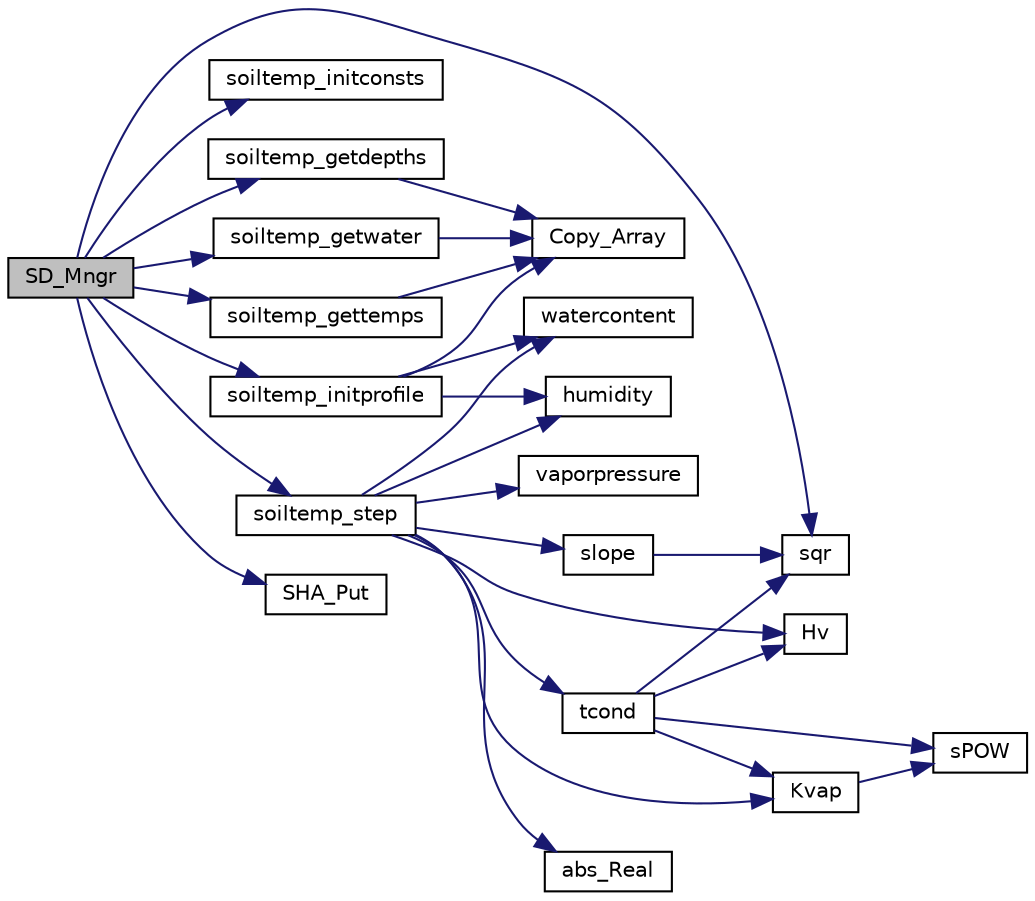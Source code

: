 digraph "SD_Mngr"
{
  edge [fontname="Helvetica",fontsize="10",labelfontname="Helvetica",labelfontsize="10"];
  node [fontname="Helvetica",fontsize="10",shape=record];
  rankdir="LR";
  Node1 [label="SD_Mngr",height=0.2,width=0.4,color="black", fillcolor="grey75", style="filled", fontcolor="black"];
  Node1 -> Node2 [color="midnightblue",fontsize="10",style="solid",fontname="Helvetica"];
  Node2 [label="sqr",height=0.2,width=0.4,color="black", fillcolor="white", style="filled",URL="$fof__soi_8c.html#a1a35cac9977f5ee55e3378655cb905d4"];
  Node1 -> Node3 [color="midnightblue",fontsize="10",style="solid",fontname="Helvetica"];
  Node3 [label="soiltemp_initconsts",height=0.2,width=0.4,color="black", fillcolor="white", style="filled",URL="$fof__soi_8c.html#a33528a3e11d0dfc2df85c3cf5c3d29cd"];
  Node1 -> Node4 [color="midnightblue",fontsize="10",style="solid",fontname="Helvetica"];
  Node4 [label="soiltemp_getdepths",height=0.2,width=0.4,color="black", fillcolor="white", style="filled",URL="$fof__soi_8c.html#a5c100e289d7a1e950ad784b249014ffd"];
  Node4 -> Node5 [color="midnightblue",fontsize="10",style="solid",fontname="Helvetica"];
  Node5 [label="Copy_Array",height=0.2,width=0.4,color="black", fillcolor="white", style="filled",URL="$fof__soi_8c.html#a25e86bb7dc96254b4039dc805fa55af6"];
  Node1 -> Node6 [color="midnightblue",fontsize="10",style="solid",fontname="Helvetica"];
  Node6 [label="soiltemp_initprofile",height=0.2,width=0.4,color="black", fillcolor="white", style="filled",URL="$fof__soi_8c.html#a9fca50c75a0a0ddf2d69cb9b309602ad"];
  Node6 -> Node5 [color="midnightblue",fontsize="10",style="solid",fontname="Helvetica"];
  Node6 -> Node7 [color="midnightblue",fontsize="10",style="solid",fontname="Helvetica"];
  Node7 [label="watercontent",height=0.2,width=0.4,color="black", fillcolor="white", style="filled",URL="$fof__soi_8c.html#add6b581c2a257ef2111280220aa4a7fe"];
  Node6 -> Node8 [color="midnightblue",fontsize="10",style="solid",fontname="Helvetica"];
  Node8 [label="humidity",height=0.2,width=0.4,color="black", fillcolor="white", style="filled",URL="$fof__soi_8c.html#a3cba2c41a79c94e481b8e9a73f1797a4"];
  Node1 -> Node9 [color="midnightblue",fontsize="10",style="solid",fontname="Helvetica"];
  Node9 [label="soiltemp_step",height=0.2,width=0.4,color="black", fillcolor="white", style="filled",URL="$fof__soi_8c.html#ae3d5ee731060fb262aa9294f9095fd60"];
  Node9 -> Node10 [color="midnightblue",fontsize="10",style="solid",fontname="Helvetica"];
  Node10 [label="vaporpressure",height=0.2,width=0.4,color="black", fillcolor="white", style="filled",URL="$fof__soi_8c.html#ab7eb758dba169c4e7f8f1eb28ab5bb85"];
  Node9 -> Node11 [color="midnightblue",fontsize="10",style="solid",fontname="Helvetica"];
  Node11 [label="slope",height=0.2,width=0.4,color="black", fillcolor="white", style="filled",URL="$fof__soi_8c.html#ac490823ca6d42e8898c5254c70a316ff"];
  Node11 -> Node2 [color="midnightblue",fontsize="10",style="solid",fontname="Helvetica"];
  Node9 -> Node12 [color="midnightblue",fontsize="10",style="solid",fontname="Helvetica"];
  Node12 [label="Hv",height=0.2,width=0.4,color="black", fillcolor="white", style="filled",URL="$fof__soi_8c.html#a6acd8711a06a477da2c1eb081b5986ed"];
  Node9 -> Node13 [color="midnightblue",fontsize="10",style="solid",fontname="Helvetica"];
  Node13 [label="tcond",height=0.2,width=0.4,color="black", fillcolor="white", style="filled",URL="$fof__soi_8c.html#a07bd63619ab45133a557e48296de2810"];
  Node13 -> Node2 [color="midnightblue",fontsize="10",style="solid",fontname="Helvetica"];
  Node13 -> Node14 [color="midnightblue",fontsize="10",style="solid",fontname="Helvetica"];
  Node14 [label="sPOW",height=0.2,width=0.4,color="black", fillcolor="white", style="filled",URL="$fof__soi_8c.html#a79bb97148b62dfb05e35bb6fb5af4f26"];
  Node13 -> Node15 [color="midnightblue",fontsize="10",style="solid",fontname="Helvetica"];
  Node15 [label="Kvap",height=0.2,width=0.4,color="black", fillcolor="white", style="filled",URL="$fof__soi_8c.html#aa636a5669ea4771c25f435cf81350e41"];
  Node15 -> Node14 [color="midnightblue",fontsize="10",style="solid",fontname="Helvetica"];
  Node13 -> Node12 [color="midnightblue",fontsize="10",style="solid",fontname="Helvetica"];
  Node9 -> Node15 [color="midnightblue",fontsize="10",style="solid",fontname="Helvetica"];
  Node9 -> Node16 [color="midnightblue",fontsize="10",style="solid",fontname="Helvetica"];
  Node16 [label="abs_Real",height=0.2,width=0.4,color="black", fillcolor="white", style="filled",URL="$fof__soi_8c.html#a76461aa93e07e1f7b2dbd63623be67db"];
  Node9 -> Node7 [color="midnightblue",fontsize="10",style="solid",fontname="Helvetica"];
  Node9 -> Node8 [color="midnightblue",fontsize="10",style="solid",fontname="Helvetica"];
  Node1 -> Node17 [color="midnightblue",fontsize="10",style="solid",fontname="Helvetica"];
  Node17 [label="soiltemp_getwater",height=0.2,width=0.4,color="black", fillcolor="white", style="filled",URL="$fof__soi_8c.html#a8d8fa867966bc4e517b2bd284d9a70a2"];
  Node17 -> Node5 [color="midnightblue",fontsize="10",style="solid",fontname="Helvetica"];
  Node1 -> Node18 [color="midnightblue",fontsize="10",style="solid",fontname="Helvetica"];
  Node18 [label="soiltemp_gettemps",height=0.2,width=0.4,color="black", fillcolor="white", style="filled",URL="$fof__soi_8c.html#a4aa7121d31d9d146853fbf3d1451051d"];
  Node18 -> Node5 [color="midnightblue",fontsize="10",style="solid",fontname="Helvetica"];
  Node1 -> Node19 [color="midnightblue",fontsize="10",style="solid",fontname="Helvetica"];
  Node19 [label="SHA_Put",height=0.2,width=0.4,color="black", fillcolor="white", style="filled",URL="$fof__sha_8c.html#afe797c0bd67afb829f03833597d0a959"];
}
